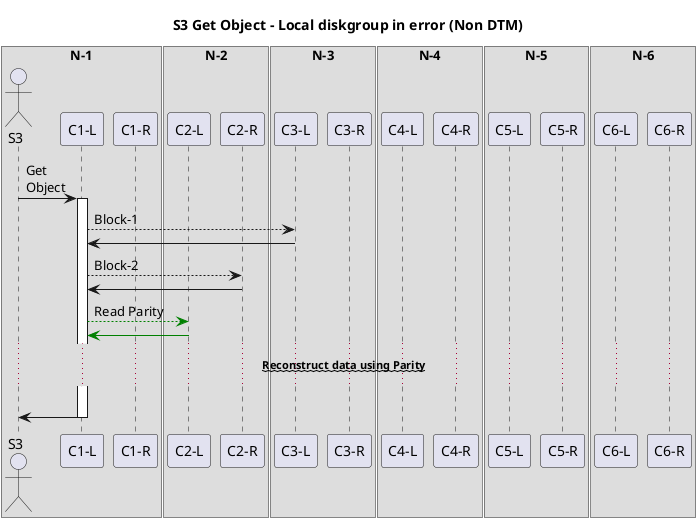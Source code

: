 @startuml
title <b>S3 Get Object - Local diskgroup in error (Non DTM)</b>

box "N-1"
actor S3
participant "C1-L"
participant "C1-R"
endbox

box "N-2"
participant "C2-L"
participant "C2-R"
endbox

box "N-3"
participant "C3-L"
participant "C3-R"
endbox

box "N-4"
participant "C4-L"
participant "C4-R"
endbox

box "N-5"
participant "C5-L"
participant "C5-R"
endbox

box "N-6"
participant "C6-L"
participant "C6-R"
endbox

S3->"C1-L" :Get \nObject

activate "C1-L"

"C1-L" --> "C3-L" :Block-1
"C3-L" ->  "C1-L"

"C1-L" --> "C2-R" :Block-2
"C2-R" ->  "C1-L"

"C1-L" -[#green]-> "C2-L" : Read Parity

"C2-L" -[#green]> "C1-L"

... <b>~~Reconstruct data using Parity~~</b> ...
|||
"C1-L" -> S3
deactivate "C1-L"
@enduml




